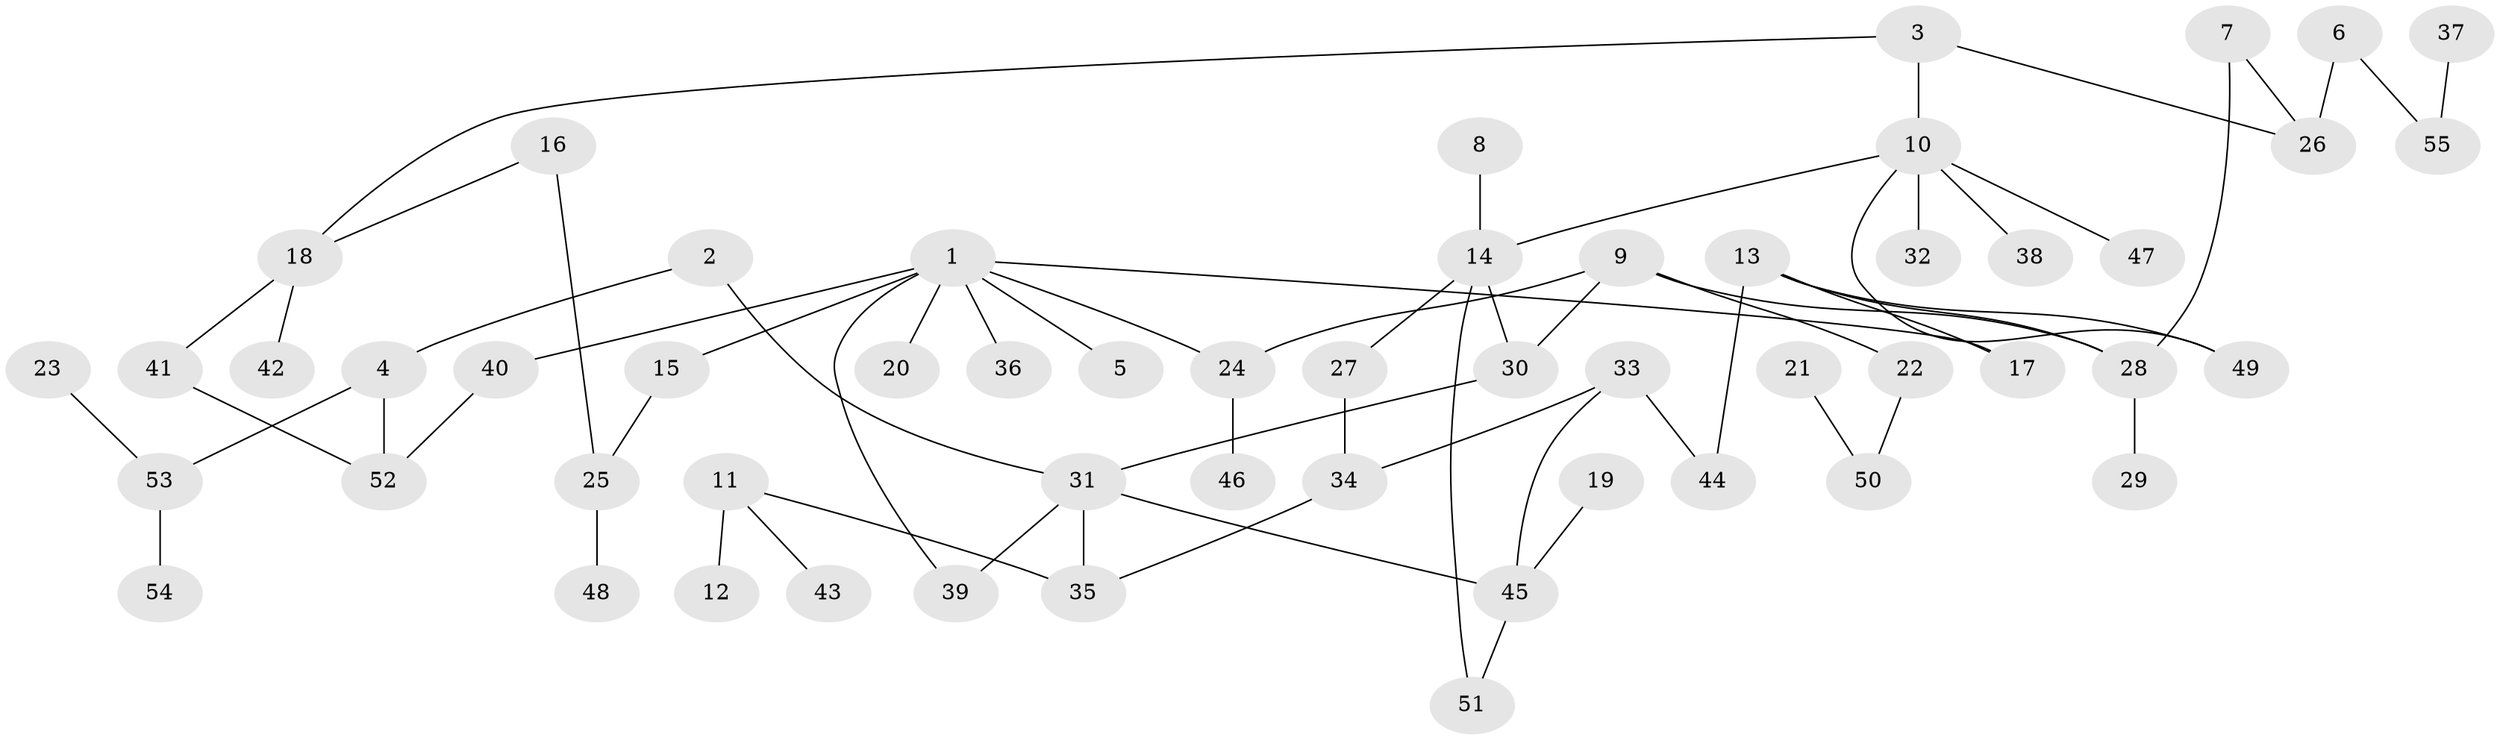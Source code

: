 // original degree distribution, {4: 0.06569343065693431, 7: 0.014598540145985401, 8: 0.0072992700729927005, 2: 0.29927007299270075, 3: 0.145985401459854, 5: 0.0364963503649635, 6: 0.014598540145985401, 1: 0.41605839416058393}
// Generated by graph-tools (version 1.1) at 2025/36/03/04/25 23:36:07]
// undirected, 55 vertices, 65 edges
graph export_dot {
  node [color=gray90,style=filled];
  1;
  2;
  3;
  4;
  5;
  6;
  7;
  8;
  9;
  10;
  11;
  12;
  13;
  14;
  15;
  16;
  17;
  18;
  19;
  20;
  21;
  22;
  23;
  24;
  25;
  26;
  27;
  28;
  29;
  30;
  31;
  32;
  33;
  34;
  35;
  36;
  37;
  38;
  39;
  40;
  41;
  42;
  43;
  44;
  45;
  46;
  47;
  48;
  49;
  50;
  51;
  52;
  53;
  54;
  55;
  1 -- 5 [weight=1.0];
  1 -- 15 [weight=1.0];
  1 -- 17 [weight=1.0];
  1 -- 20 [weight=1.0];
  1 -- 24 [weight=1.0];
  1 -- 36 [weight=1.0];
  1 -- 39 [weight=1.0];
  1 -- 40 [weight=1.0];
  2 -- 4 [weight=1.0];
  2 -- 31 [weight=1.0];
  3 -- 10 [weight=1.0];
  3 -- 18 [weight=1.0];
  3 -- 26 [weight=1.0];
  4 -- 52 [weight=1.0];
  4 -- 53 [weight=1.0];
  6 -- 26 [weight=1.0];
  6 -- 55 [weight=1.0];
  7 -- 26 [weight=1.0];
  7 -- 28 [weight=1.0];
  8 -- 14 [weight=1.0];
  9 -- 22 [weight=1.0];
  9 -- 24 [weight=1.0];
  9 -- 28 [weight=1.0];
  9 -- 30 [weight=1.0];
  10 -- 14 [weight=1.0];
  10 -- 32 [weight=1.0];
  10 -- 38 [weight=1.0];
  10 -- 47 [weight=1.0];
  10 -- 49 [weight=1.0];
  11 -- 12 [weight=1.0];
  11 -- 35 [weight=1.0];
  11 -- 43 [weight=1.0];
  13 -- 17 [weight=1.0];
  13 -- 28 [weight=1.0];
  13 -- 44 [weight=1.0];
  13 -- 49 [weight=1.0];
  14 -- 27 [weight=1.0];
  14 -- 30 [weight=1.0];
  14 -- 51 [weight=1.0];
  15 -- 25 [weight=1.0];
  16 -- 18 [weight=1.0];
  16 -- 25 [weight=1.0];
  18 -- 41 [weight=1.0];
  18 -- 42 [weight=1.0];
  19 -- 45 [weight=1.0];
  21 -- 50 [weight=1.0];
  22 -- 50 [weight=1.0];
  23 -- 53 [weight=1.0];
  24 -- 46 [weight=1.0];
  25 -- 48 [weight=1.0];
  27 -- 34 [weight=1.0];
  28 -- 29 [weight=1.0];
  30 -- 31 [weight=1.0];
  31 -- 35 [weight=1.0];
  31 -- 39 [weight=1.0];
  31 -- 45 [weight=1.0];
  33 -- 34 [weight=1.0];
  33 -- 44 [weight=1.0];
  33 -- 45 [weight=1.0];
  34 -- 35 [weight=1.0];
  37 -- 55 [weight=1.0];
  40 -- 52 [weight=1.0];
  41 -- 52 [weight=1.0];
  45 -- 51 [weight=1.0];
  53 -- 54 [weight=1.0];
}
